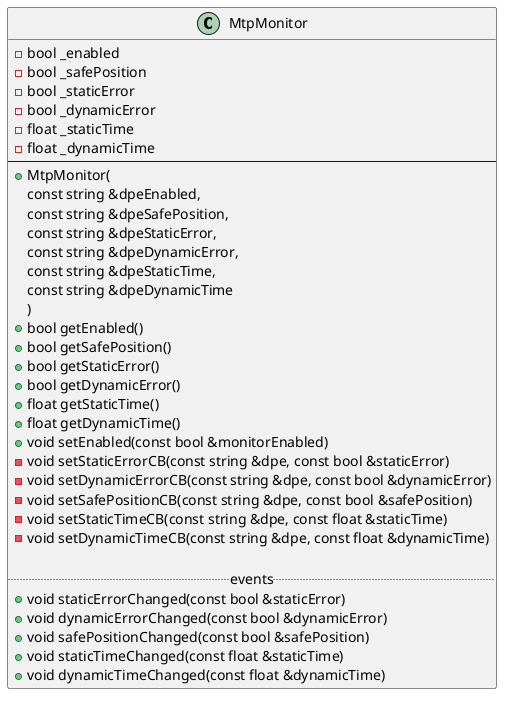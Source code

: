 @startuml MtpMonitor

class MtpMonitor
{
    - bool _enabled
    - bool _safePosition
    - bool _staticError
    - bool _dynamicError
    - float _staticTime
    - float _dynamicTime
--
    + MtpMonitor(
        const string &dpeEnabled,
        const string &dpeSafePosition,
        const string &dpeStaticError,
        const string &dpeDynamicError,
        const string &dpeStaticTime,
        const string &dpeDynamicTime
    )
    + bool getEnabled()
    + bool getSafePosition()
    + bool getStaticError()
    + bool getDynamicError()
    + float getStaticTime()
    + float getDynamicTime()
    + void setEnabled(const bool &monitorEnabled)
    - void setStaticErrorCB(const string &dpe, const bool &staticError)
    - void setDynamicErrorCB(const string &dpe, const bool &dynamicError)
    - void setSafePositionCB(const string &dpe, const bool &safePosition)
    - void setStaticTimeCB(const string &dpe, const float &staticTime)
    - void setDynamicTimeCB(const string &dpe, const float &dynamicTime)

    ..events..
    + void staticErrorChanged(const bool &staticError)
    + void dynamicErrorChanged(const bool &dynamicError)
    + void safePositionChanged(const bool &safePosition)
    + void staticTimeChanged(const float &staticTime)
    + void dynamicTimeChanged(const float &dynamicTime)
}

@enduml